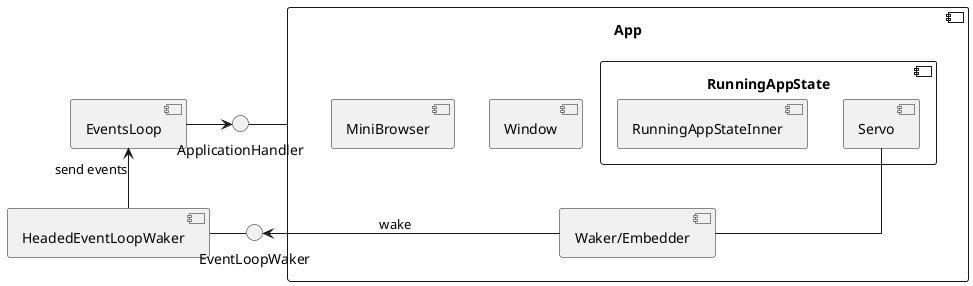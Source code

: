 @startuml name servo_shell
skinparam linetype ortho

' EventLoop
[EventsLoop]

component EventsLoop {
}

' Waker
[HeadedEventLoopWaker]

' App
[App]

component App {
    [Window]
    [MiniBrowser]
    [Waker/Embedder] as Waker
    [RunningAppState]

    ' () WindowPortsMethods
}

component RunningAppState {
    [Servo]
    [RunningAppStateInner]
}

Servo -- Waker
' Window -up- WindowPortsMethods

' Interfaces
() ApplicationHandler
() EventLoopWaker

' Relationships
[EventsLoop] -right-> ApplicationHandler
ApplicationHandler -right- [App]
' ApplicationHandler -right- [MiniBrowser]
' ApplicationHandler -right- [Window]


[EventsLoop] <-- [HeadedEventLoopWaker] : send events
[HeadedEventLoopWaker] -right- EventLoopWaker
EventLoopWaker <-left- [Waker] : wake



@enduml